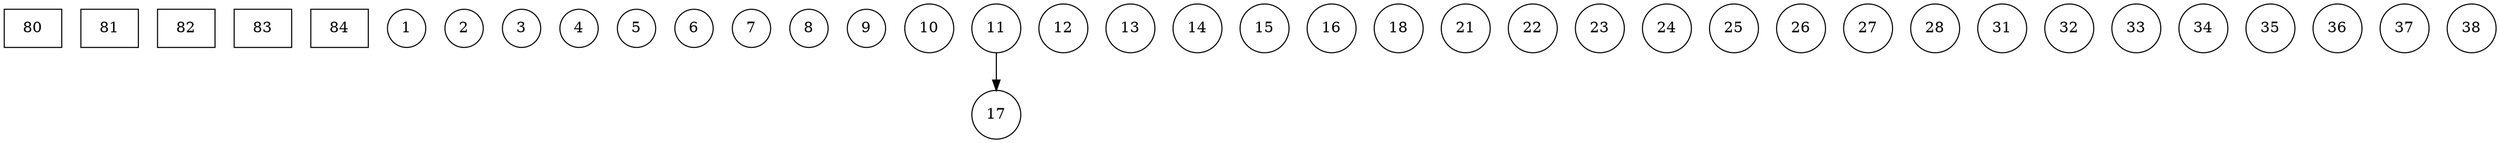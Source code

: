 digraph {
	node[shape=circle];
	
	80 [shape=rectangle, pos="0,0!"];
	81 [shape=rectangle, pos="-4.5,3.75!"];
	82 [shape=rectangle, pos="3.75,3.75!"];
	83 [shape=rectangle, pos="3.75,-3.75!"];
	84 [shape=rectangle, pos="-4.5,-3.75!"];
	
	1 [pos="-1.5,0.6!"];
	2 [pos="-1.5,-0.6!"];
	3 [pos="-3,0.6!"];
	4 [pos="-3,-0.6!"];
	5 [pos="-4.5,0.6!"];
	6 [pos="-4.5,-0.6!"];
	7 [pos="-6,0.6!"];
	8 [pos="-6,-0.6!"];
	9 [pos="-7.5,0.6!"];
	10 [pos="-7.5,-0.6!"];
	
	11 [pos="0.6,1.5!"];
	12 [pos="-0.6,1.5!"];
	13 [pos="0.6,3!"];
	14 [pos="-0.6,3!"];
	15 [pos="0.6,4.5!"];
	16 [pos="-0.6,4.5!"];
	17 [pos="0.6,6!"];
	18 [pos="-0.6,6!"];
	
	21 [pos="1.5,0.6!"];
	22 [pos="1.5,-0.6!"];
	23 [pos="3,0.6!"];
	24 [pos="3,-0.6!"];
	25 [pos="4.5,0.6!"];
	26 [pos="4.5,-0.6!"];
	27 [pos="6,0.6!"];
	28 [pos="6,-0.6!"];
	
	31 [pos="0.6,-1.5!"];
	32 [pos="-0.6,-1.5!"];
	33 [pos="0.6,-3!"];
	34 [pos="-0.6,-3!"];
	35 [pos="0.6,-4.5!"];
	36 [pos="-0.6,-4.5!"];
	37 [pos="0.6,-6!"];
	38 [pos="-0.6,-6!"];
11 -> 17
}
